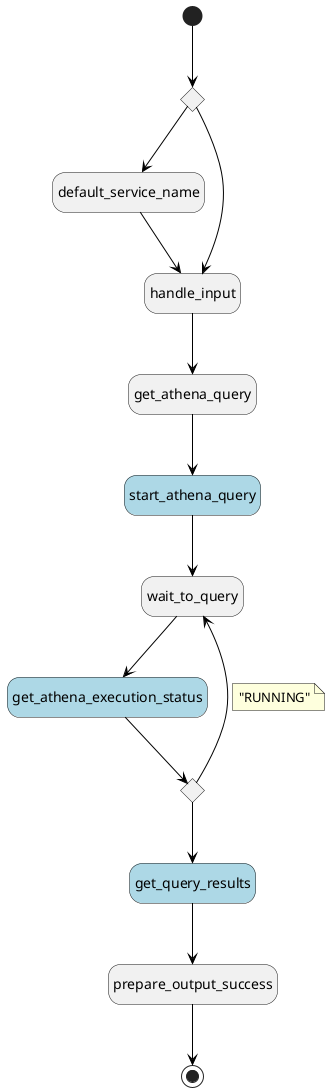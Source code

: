 @startuml
hide empty description
skinparam LineBackgroundColor #black
skinparam ArrowColor #black
skinparam state {
    BackgroundColor<<aslFail>> #red
    FontColor<<aslFail>> #white

    BackgroundColor<<aslTask>> #lightblue
    BackgroundColor<<Compensate>> #orange

    BackgroundColor<<aslSucceed>> #green
    FontColor<<aslSucceed>> #white
}
state "confirm_service_name" as state1<<Choice>>
state "default_service_name" as state2<<aslPass>>
state "handle_input" as state3<<aslPass>>
state "get_athena_query" as state4<<aslPass>>
state "start_athena_query" as state5<<aslTask>>
state "wait_to_query" as state6<<aslWait>>
state "get_athena_execution_status" as state7<<aslTask>>
state "is_query_finished" as state8<<Choice>>
state "get_query_results" as state9<<aslTask>>
state "prepare_output_success" as state10<<aslPass>>
[*] --> state1
state1 --> state3
state1 --> state2
state2 --> state3
state3 --> state4
state4 --> state5
state5 --> state6
state6 --> state7
state7 --> state8
state8 --> state6
note on link
"RUNNING"
end note
state8 --> state9
state9 --> state10
state10 --> [*]
@enduml
